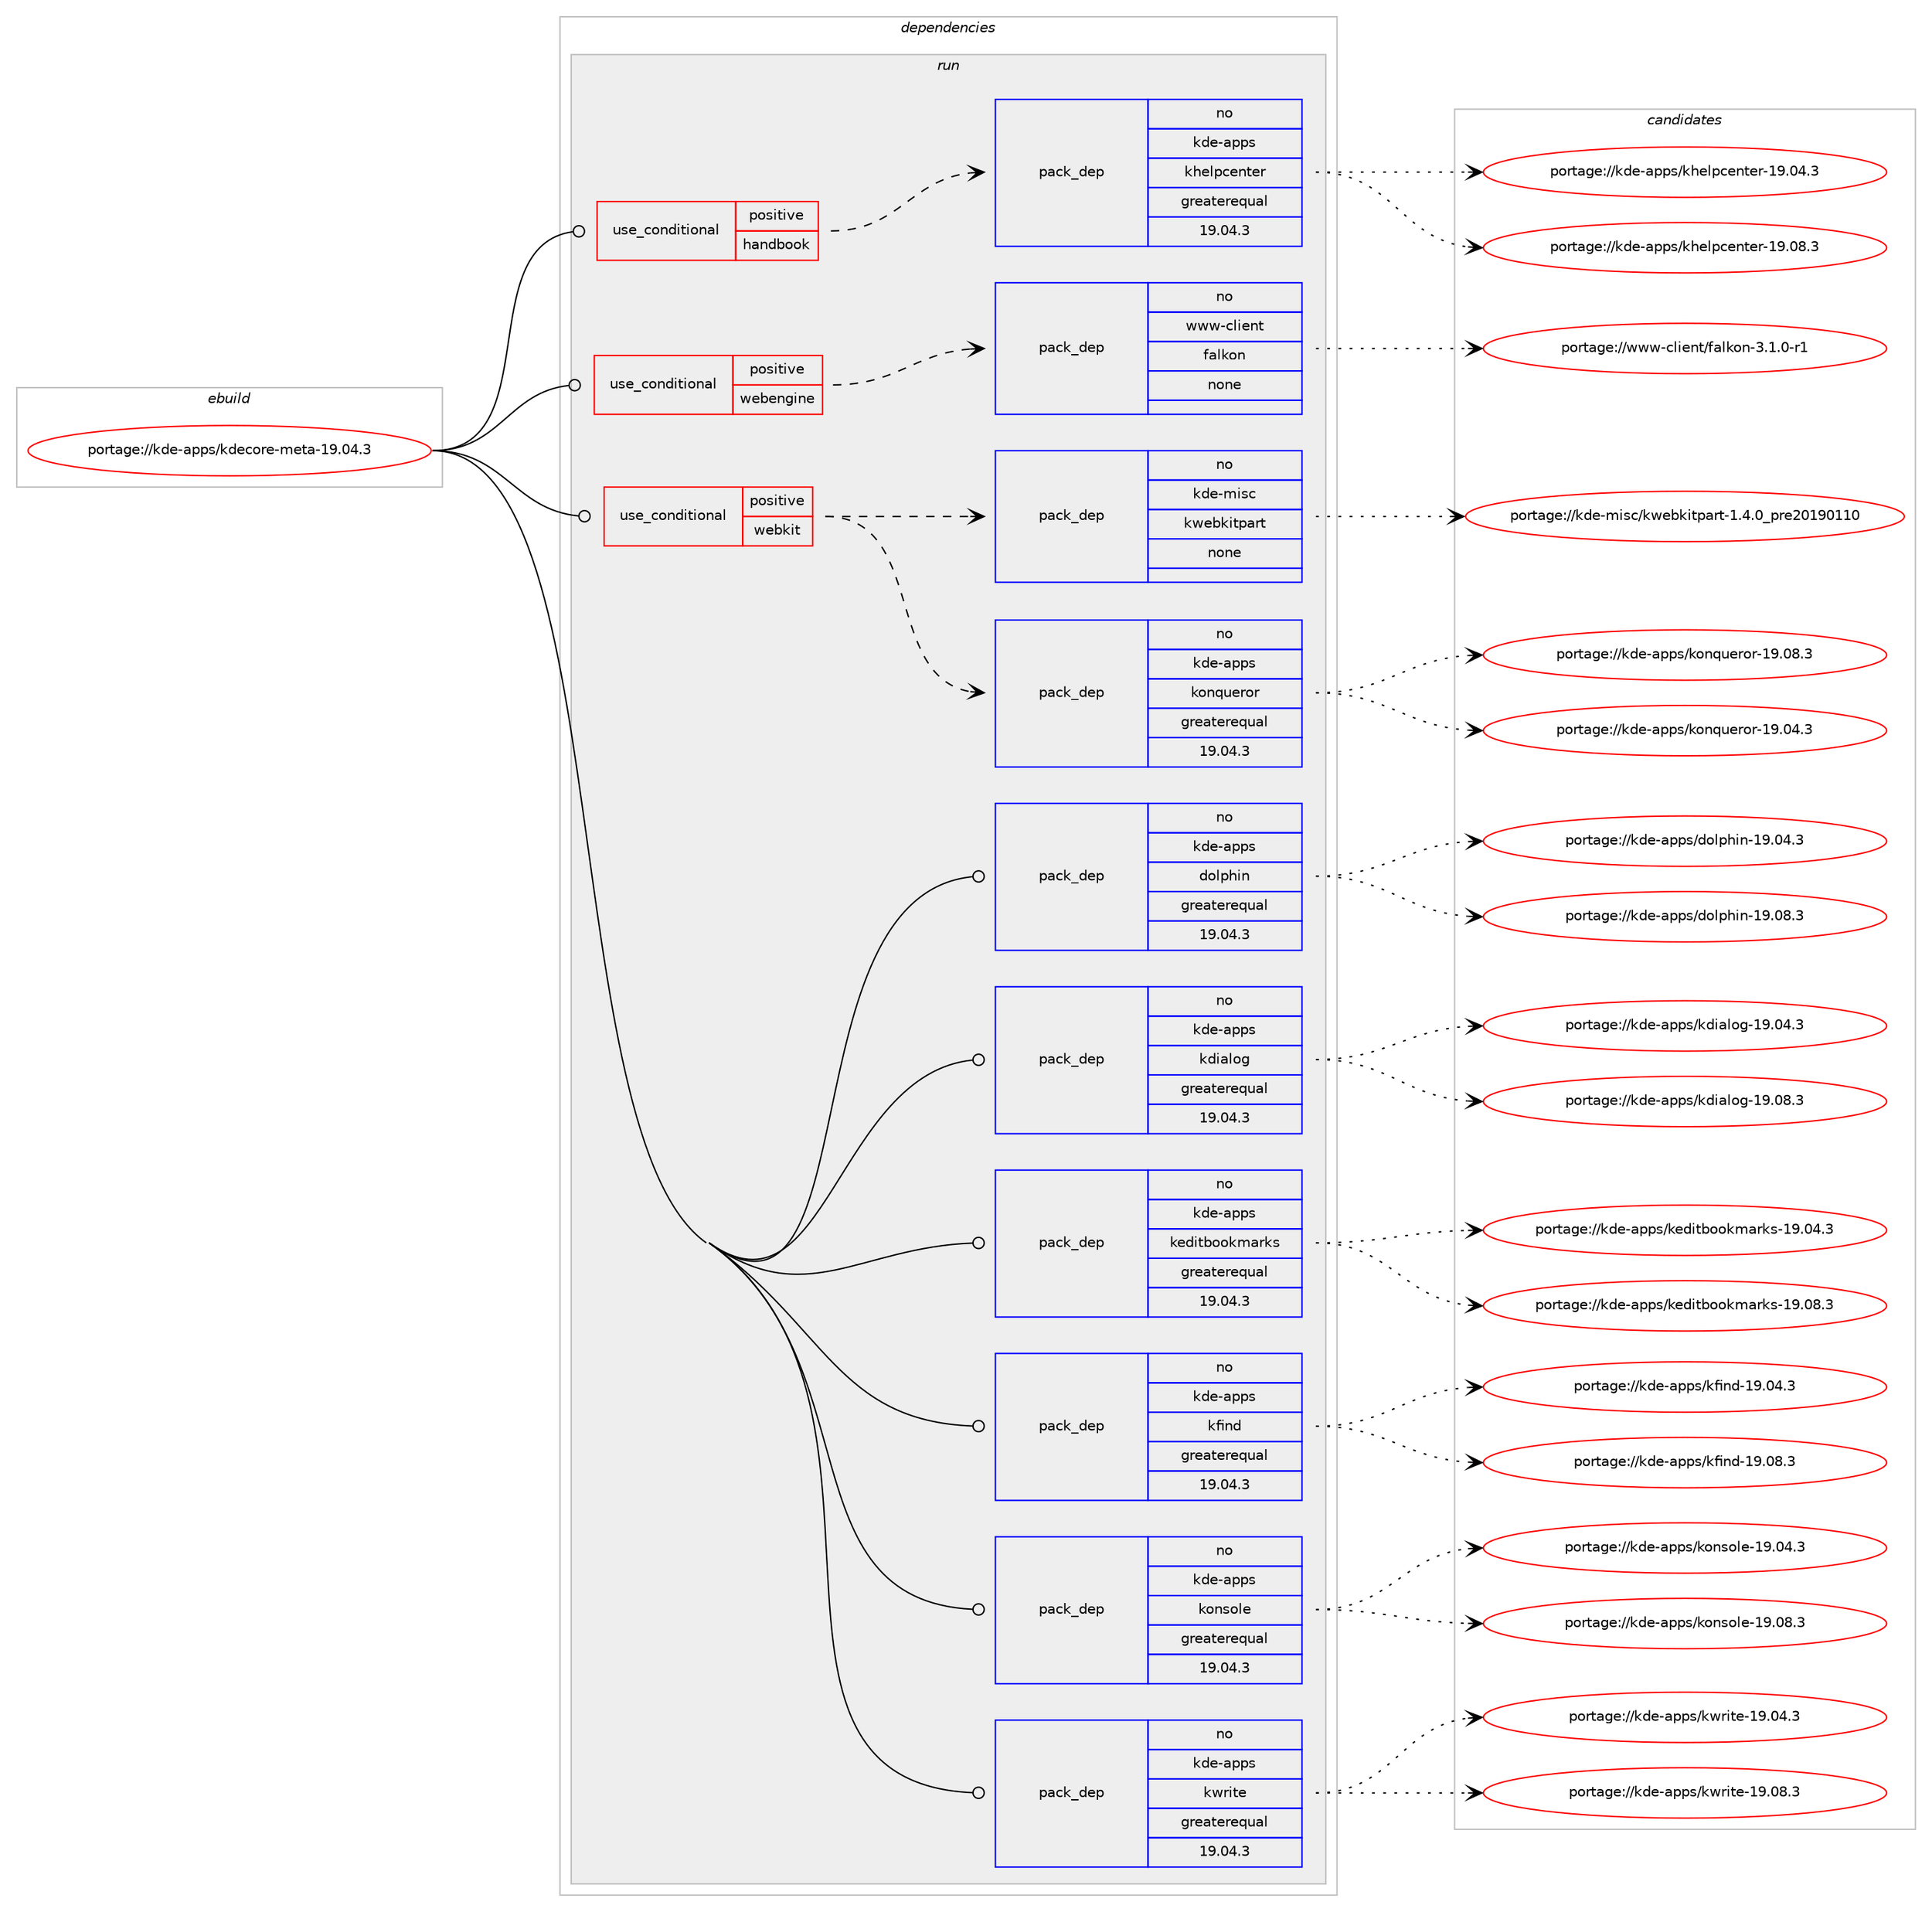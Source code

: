digraph prolog {

# *************
# Graph options
# *************

newrank=true;
concentrate=true;
compound=true;
graph [rankdir=LR,fontname=Helvetica,fontsize=10,ranksep=1.5];#, ranksep=2.5, nodesep=0.2];
edge  [arrowhead=vee];
node  [fontname=Helvetica,fontsize=10];

# **********
# The ebuild
# **********

subgraph cluster_leftcol {
color=gray;
rank=same;
label=<<i>ebuild</i>>;
id [label="portage://kde-apps/kdecore-meta-19.04.3", color=red, width=4, href="../kde-apps/kdecore-meta-19.04.3.svg"];
}

# ****************
# The dependencies
# ****************

subgraph cluster_midcol {
color=gray;
label=<<i>dependencies</i>>;
subgraph cluster_compile {
fillcolor="#eeeeee";
style=filled;
label=<<i>compile</i>>;
}
subgraph cluster_compileandrun {
fillcolor="#eeeeee";
style=filled;
label=<<i>compile and run</i>>;
}
subgraph cluster_run {
fillcolor="#eeeeee";
style=filled;
label=<<i>run</i>>;
subgraph cond75064 {
dependency288005 [label=<<TABLE BORDER="0" CELLBORDER="1" CELLSPACING="0" CELLPADDING="4"><TR><TD ROWSPAN="3" CELLPADDING="10">use_conditional</TD></TR><TR><TD>positive</TD></TR><TR><TD>handbook</TD></TR></TABLE>>, shape=none, color=red];
subgraph pack208625 {
dependency288006 [label=<<TABLE BORDER="0" CELLBORDER="1" CELLSPACING="0" CELLPADDING="4" WIDTH="220"><TR><TD ROWSPAN="6" CELLPADDING="30">pack_dep</TD></TR><TR><TD WIDTH="110">no</TD></TR><TR><TD>kde-apps</TD></TR><TR><TD>khelpcenter</TD></TR><TR><TD>greaterequal</TD></TR><TR><TD>19.04.3</TD></TR></TABLE>>, shape=none, color=blue];
}
dependency288005:e -> dependency288006:w [weight=20,style="dashed",arrowhead="vee"];
}
id:e -> dependency288005:w [weight=20,style="solid",arrowhead="odot"];
subgraph cond75065 {
dependency288007 [label=<<TABLE BORDER="0" CELLBORDER="1" CELLSPACING="0" CELLPADDING="4"><TR><TD ROWSPAN="3" CELLPADDING="10">use_conditional</TD></TR><TR><TD>positive</TD></TR><TR><TD>webengine</TD></TR></TABLE>>, shape=none, color=red];
subgraph pack208626 {
dependency288008 [label=<<TABLE BORDER="0" CELLBORDER="1" CELLSPACING="0" CELLPADDING="4" WIDTH="220"><TR><TD ROWSPAN="6" CELLPADDING="30">pack_dep</TD></TR><TR><TD WIDTH="110">no</TD></TR><TR><TD>www-client</TD></TR><TR><TD>falkon</TD></TR><TR><TD>none</TD></TR><TR><TD></TD></TR></TABLE>>, shape=none, color=blue];
}
dependency288007:e -> dependency288008:w [weight=20,style="dashed",arrowhead="vee"];
}
id:e -> dependency288007:w [weight=20,style="solid",arrowhead="odot"];
subgraph cond75066 {
dependency288009 [label=<<TABLE BORDER="0" CELLBORDER="1" CELLSPACING="0" CELLPADDING="4"><TR><TD ROWSPAN="3" CELLPADDING="10">use_conditional</TD></TR><TR><TD>positive</TD></TR><TR><TD>webkit</TD></TR></TABLE>>, shape=none, color=red];
subgraph pack208627 {
dependency288010 [label=<<TABLE BORDER="0" CELLBORDER="1" CELLSPACING="0" CELLPADDING="4" WIDTH="220"><TR><TD ROWSPAN="6" CELLPADDING="30">pack_dep</TD></TR><TR><TD WIDTH="110">no</TD></TR><TR><TD>kde-apps</TD></TR><TR><TD>konqueror</TD></TR><TR><TD>greaterequal</TD></TR><TR><TD>19.04.3</TD></TR></TABLE>>, shape=none, color=blue];
}
dependency288009:e -> dependency288010:w [weight=20,style="dashed",arrowhead="vee"];
subgraph pack208628 {
dependency288011 [label=<<TABLE BORDER="0" CELLBORDER="1" CELLSPACING="0" CELLPADDING="4" WIDTH="220"><TR><TD ROWSPAN="6" CELLPADDING="30">pack_dep</TD></TR><TR><TD WIDTH="110">no</TD></TR><TR><TD>kde-misc</TD></TR><TR><TD>kwebkitpart</TD></TR><TR><TD>none</TD></TR><TR><TD></TD></TR></TABLE>>, shape=none, color=blue];
}
dependency288009:e -> dependency288011:w [weight=20,style="dashed",arrowhead="vee"];
}
id:e -> dependency288009:w [weight=20,style="solid",arrowhead="odot"];
subgraph pack208629 {
dependency288012 [label=<<TABLE BORDER="0" CELLBORDER="1" CELLSPACING="0" CELLPADDING="4" WIDTH="220"><TR><TD ROWSPAN="6" CELLPADDING="30">pack_dep</TD></TR><TR><TD WIDTH="110">no</TD></TR><TR><TD>kde-apps</TD></TR><TR><TD>dolphin</TD></TR><TR><TD>greaterequal</TD></TR><TR><TD>19.04.3</TD></TR></TABLE>>, shape=none, color=blue];
}
id:e -> dependency288012:w [weight=20,style="solid",arrowhead="odot"];
subgraph pack208630 {
dependency288013 [label=<<TABLE BORDER="0" CELLBORDER="1" CELLSPACING="0" CELLPADDING="4" WIDTH="220"><TR><TD ROWSPAN="6" CELLPADDING="30">pack_dep</TD></TR><TR><TD WIDTH="110">no</TD></TR><TR><TD>kde-apps</TD></TR><TR><TD>kdialog</TD></TR><TR><TD>greaterequal</TD></TR><TR><TD>19.04.3</TD></TR></TABLE>>, shape=none, color=blue];
}
id:e -> dependency288013:w [weight=20,style="solid",arrowhead="odot"];
subgraph pack208631 {
dependency288014 [label=<<TABLE BORDER="0" CELLBORDER="1" CELLSPACING="0" CELLPADDING="4" WIDTH="220"><TR><TD ROWSPAN="6" CELLPADDING="30">pack_dep</TD></TR><TR><TD WIDTH="110">no</TD></TR><TR><TD>kde-apps</TD></TR><TR><TD>keditbookmarks</TD></TR><TR><TD>greaterequal</TD></TR><TR><TD>19.04.3</TD></TR></TABLE>>, shape=none, color=blue];
}
id:e -> dependency288014:w [weight=20,style="solid",arrowhead="odot"];
subgraph pack208632 {
dependency288015 [label=<<TABLE BORDER="0" CELLBORDER="1" CELLSPACING="0" CELLPADDING="4" WIDTH="220"><TR><TD ROWSPAN="6" CELLPADDING="30">pack_dep</TD></TR><TR><TD WIDTH="110">no</TD></TR><TR><TD>kde-apps</TD></TR><TR><TD>kfind</TD></TR><TR><TD>greaterequal</TD></TR><TR><TD>19.04.3</TD></TR></TABLE>>, shape=none, color=blue];
}
id:e -> dependency288015:w [weight=20,style="solid",arrowhead="odot"];
subgraph pack208633 {
dependency288016 [label=<<TABLE BORDER="0" CELLBORDER="1" CELLSPACING="0" CELLPADDING="4" WIDTH="220"><TR><TD ROWSPAN="6" CELLPADDING="30">pack_dep</TD></TR><TR><TD WIDTH="110">no</TD></TR><TR><TD>kde-apps</TD></TR><TR><TD>konsole</TD></TR><TR><TD>greaterequal</TD></TR><TR><TD>19.04.3</TD></TR></TABLE>>, shape=none, color=blue];
}
id:e -> dependency288016:w [weight=20,style="solid",arrowhead="odot"];
subgraph pack208634 {
dependency288017 [label=<<TABLE BORDER="0" CELLBORDER="1" CELLSPACING="0" CELLPADDING="4" WIDTH="220"><TR><TD ROWSPAN="6" CELLPADDING="30">pack_dep</TD></TR><TR><TD WIDTH="110">no</TD></TR><TR><TD>kde-apps</TD></TR><TR><TD>kwrite</TD></TR><TR><TD>greaterequal</TD></TR><TR><TD>19.04.3</TD></TR></TABLE>>, shape=none, color=blue];
}
id:e -> dependency288017:w [weight=20,style="solid",arrowhead="odot"];
}
}

# **************
# The candidates
# **************

subgraph cluster_choices {
rank=same;
color=gray;
label=<<i>candidates</i>>;

subgraph choice208625 {
color=black;
nodesep=1;
choiceportage107100101459711211211547107104101108112991011101161011144549574648524651 [label="portage://kde-apps/khelpcenter-19.04.3", color=red, width=4,href="../kde-apps/khelpcenter-19.04.3.svg"];
choiceportage107100101459711211211547107104101108112991011101161011144549574648564651 [label="portage://kde-apps/khelpcenter-19.08.3", color=red, width=4,href="../kde-apps/khelpcenter-19.08.3.svg"];
dependency288006:e -> choiceportage107100101459711211211547107104101108112991011101161011144549574648524651:w [style=dotted,weight="100"];
dependency288006:e -> choiceportage107100101459711211211547107104101108112991011101161011144549574648564651:w [style=dotted,weight="100"];
}
subgraph choice208626 {
color=black;
nodesep=1;
choiceportage119119119459910810510111011647102971081071111104551464946484511449 [label="portage://www-client/falkon-3.1.0-r1", color=red, width=4,href="../www-client/falkon-3.1.0-r1.svg"];
dependency288008:e -> choiceportage119119119459910810510111011647102971081071111104551464946484511449:w [style=dotted,weight="100"];
}
subgraph choice208627 {
color=black;
nodesep=1;
choiceportage1071001014597112112115471071111101131171011141111144549574648524651 [label="portage://kde-apps/konqueror-19.04.3", color=red, width=4,href="../kde-apps/konqueror-19.04.3.svg"];
choiceportage1071001014597112112115471071111101131171011141111144549574648564651 [label="portage://kde-apps/konqueror-19.08.3", color=red, width=4,href="../kde-apps/konqueror-19.08.3.svg"];
dependency288010:e -> choiceportage1071001014597112112115471071111101131171011141111144549574648524651:w [style=dotted,weight="100"];
dependency288010:e -> choiceportage1071001014597112112115471071111101131171011141111144549574648564651:w [style=dotted,weight="100"];
}
subgraph choice208628 {
color=black;
nodesep=1;
choiceportage1071001014510910511599471071191019810710511611297114116454946524648951121141015048495748494948 [label="portage://kde-misc/kwebkitpart-1.4.0_pre20190110", color=red, width=4,href="../kde-misc/kwebkitpart-1.4.0_pre20190110.svg"];
dependency288011:e -> choiceportage1071001014510910511599471071191019810710511611297114116454946524648951121141015048495748494948:w [style=dotted,weight="100"];
}
subgraph choice208629 {
color=black;
nodesep=1;
choiceportage1071001014597112112115471001111081121041051104549574648524651 [label="portage://kde-apps/dolphin-19.04.3", color=red, width=4,href="../kde-apps/dolphin-19.04.3.svg"];
choiceportage1071001014597112112115471001111081121041051104549574648564651 [label="portage://kde-apps/dolphin-19.08.3", color=red, width=4,href="../kde-apps/dolphin-19.08.3.svg"];
dependency288012:e -> choiceportage1071001014597112112115471001111081121041051104549574648524651:w [style=dotted,weight="100"];
dependency288012:e -> choiceportage1071001014597112112115471001111081121041051104549574648564651:w [style=dotted,weight="100"];
}
subgraph choice208630 {
color=black;
nodesep=1;
choiceportage107100101459711211211547107100105971081111034549574648524651 [label="portage://kde-apps/kdialog-19.04.3", color=red, width=4,href="../kde-apps/kdialog-19.04.3.svg"];
choiceportage107100101459711211211547107100105971081111034549574648564651 [label="portage://kde-apps/kdialog-19.08.3", color=red, width=4,href="../kde-apps/kdialog-19.08.3.svg"];
dependency288013:e -> choiceportage107100101459711211211547107100105971081111034549574648524651:w [style=dotted,weight="100"];
dependency288013:e -> choiceportage107100101459711211211547107100105971081111034549574648564651:w [style=dotted,weight="100"];
}
subgraph choice208631 {
color=black;
nodesep=1;
choiceportage10710010145971121121154710710110010511698111111107109971141071154549574648524651 [label="portage://kde-apps/keditbookmarks-19.04.3", color=red, width=4,href="../kde-apps/keditbookmarks-19.04.3.svg"];
choiceportage10710010145971121121154710710110010511698111111107109971141071154549574648564651 [label="portage://kde-apps/keditbookmarks-19.08.3", color=red, width=4,href="../kde-apps/keditbookmarks-19.08.3.svg"];
dependency288014:e -> choiceportage10710010145971121121154710710110010511698111111107109971141071154549574648524651:w [style=dotted,weight="100"];
dependency288014:e -> choiceportage10710010145971121121154710710110010511698111111107109971141071154549574648564651:w [style=dotted,weight="100"];
}
subgraph choice208632 {
color=black;
nodesep=1;
choiceportage1071001014597112112115471071021051101004549574648524651 [label="portage://kde-apps/kfind-19.04.3", color=red, width=4,href="../kde-apps/kfind-19.04.3.svg"];
choiceportage1071001014597112112115471071021051101004549574648564651 [label="portage://kde-apps/kfind-19.08.3", color=red, width=4,href="../kde-apps/kfind-19.08.3.svg"];
dependency288015:e -> choiceportage1071001014597112112115471071021051101004549574648524651:w [style=dotted,weight="100"];
dependency288015:e -> choiceportage1071001014597112112115471071021051101004549574648564651:w [style=dotted,weight="100"];
}
subgraph choice208633 {
color=black;
nodesep=1;
choiceportage1071001014597112112115471071111101151111081014549574648524651 [label="portage://kde-apps/konsole-19.04.3", color=red, width=4,href="../kde-apps/konsole-19.04.3.svg"];
choiceportage1071001014597112112115471071111101151111081014549574648564651 [label="portage://kde-apps/konsole-19.08.3", color=red, width=4,href="../kde-apps/konsole-19.08.3.svg"];
dependency288016:e -> choiceportage1071001014597112112115471071111101151111081014549574648524651:w [style=dotted,weight="100"];
dependency288016:e -> choiceportage1071001014597112112115471071111101151111081014549574648564651:w [style=dotted,weight="100"];
}
subgraph choice208634 {
color=black;
nodesep=1;
choiceportage1071001014597112112115471071191141051161014549574648524651 [label="portage://kde-apps/kwrite-19.04.3", color=red, width=4,href="../kde-apps/kwrite-19.04.3.svg"];
choiceportage1071001014597112112115471071191141051161014549574648564651 [label="portage://kde-apps/kwrite-19.08.3", color=red, width=4,href="../kde-apps/kwrite-19.08.3.svg"];
dependency288017:e -> choiceportage1071001014597112112115471071191141051161014549574648524651:w [style=dotted,weight="100"];
dependency288017:e -> choiceportage1071001014597112112115471071191141051161014549574648564651:w [style=dotted,weight="100"];
}
}

}
